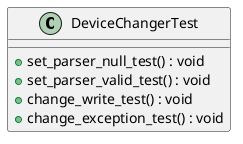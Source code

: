 @startuml
class DeviceChangerTest {
    + set_parser_null_test() : void
    + set_parser_valid_test() : void
    + change_write_test() : void
    + change_exception_test() : void
}
@enduml
